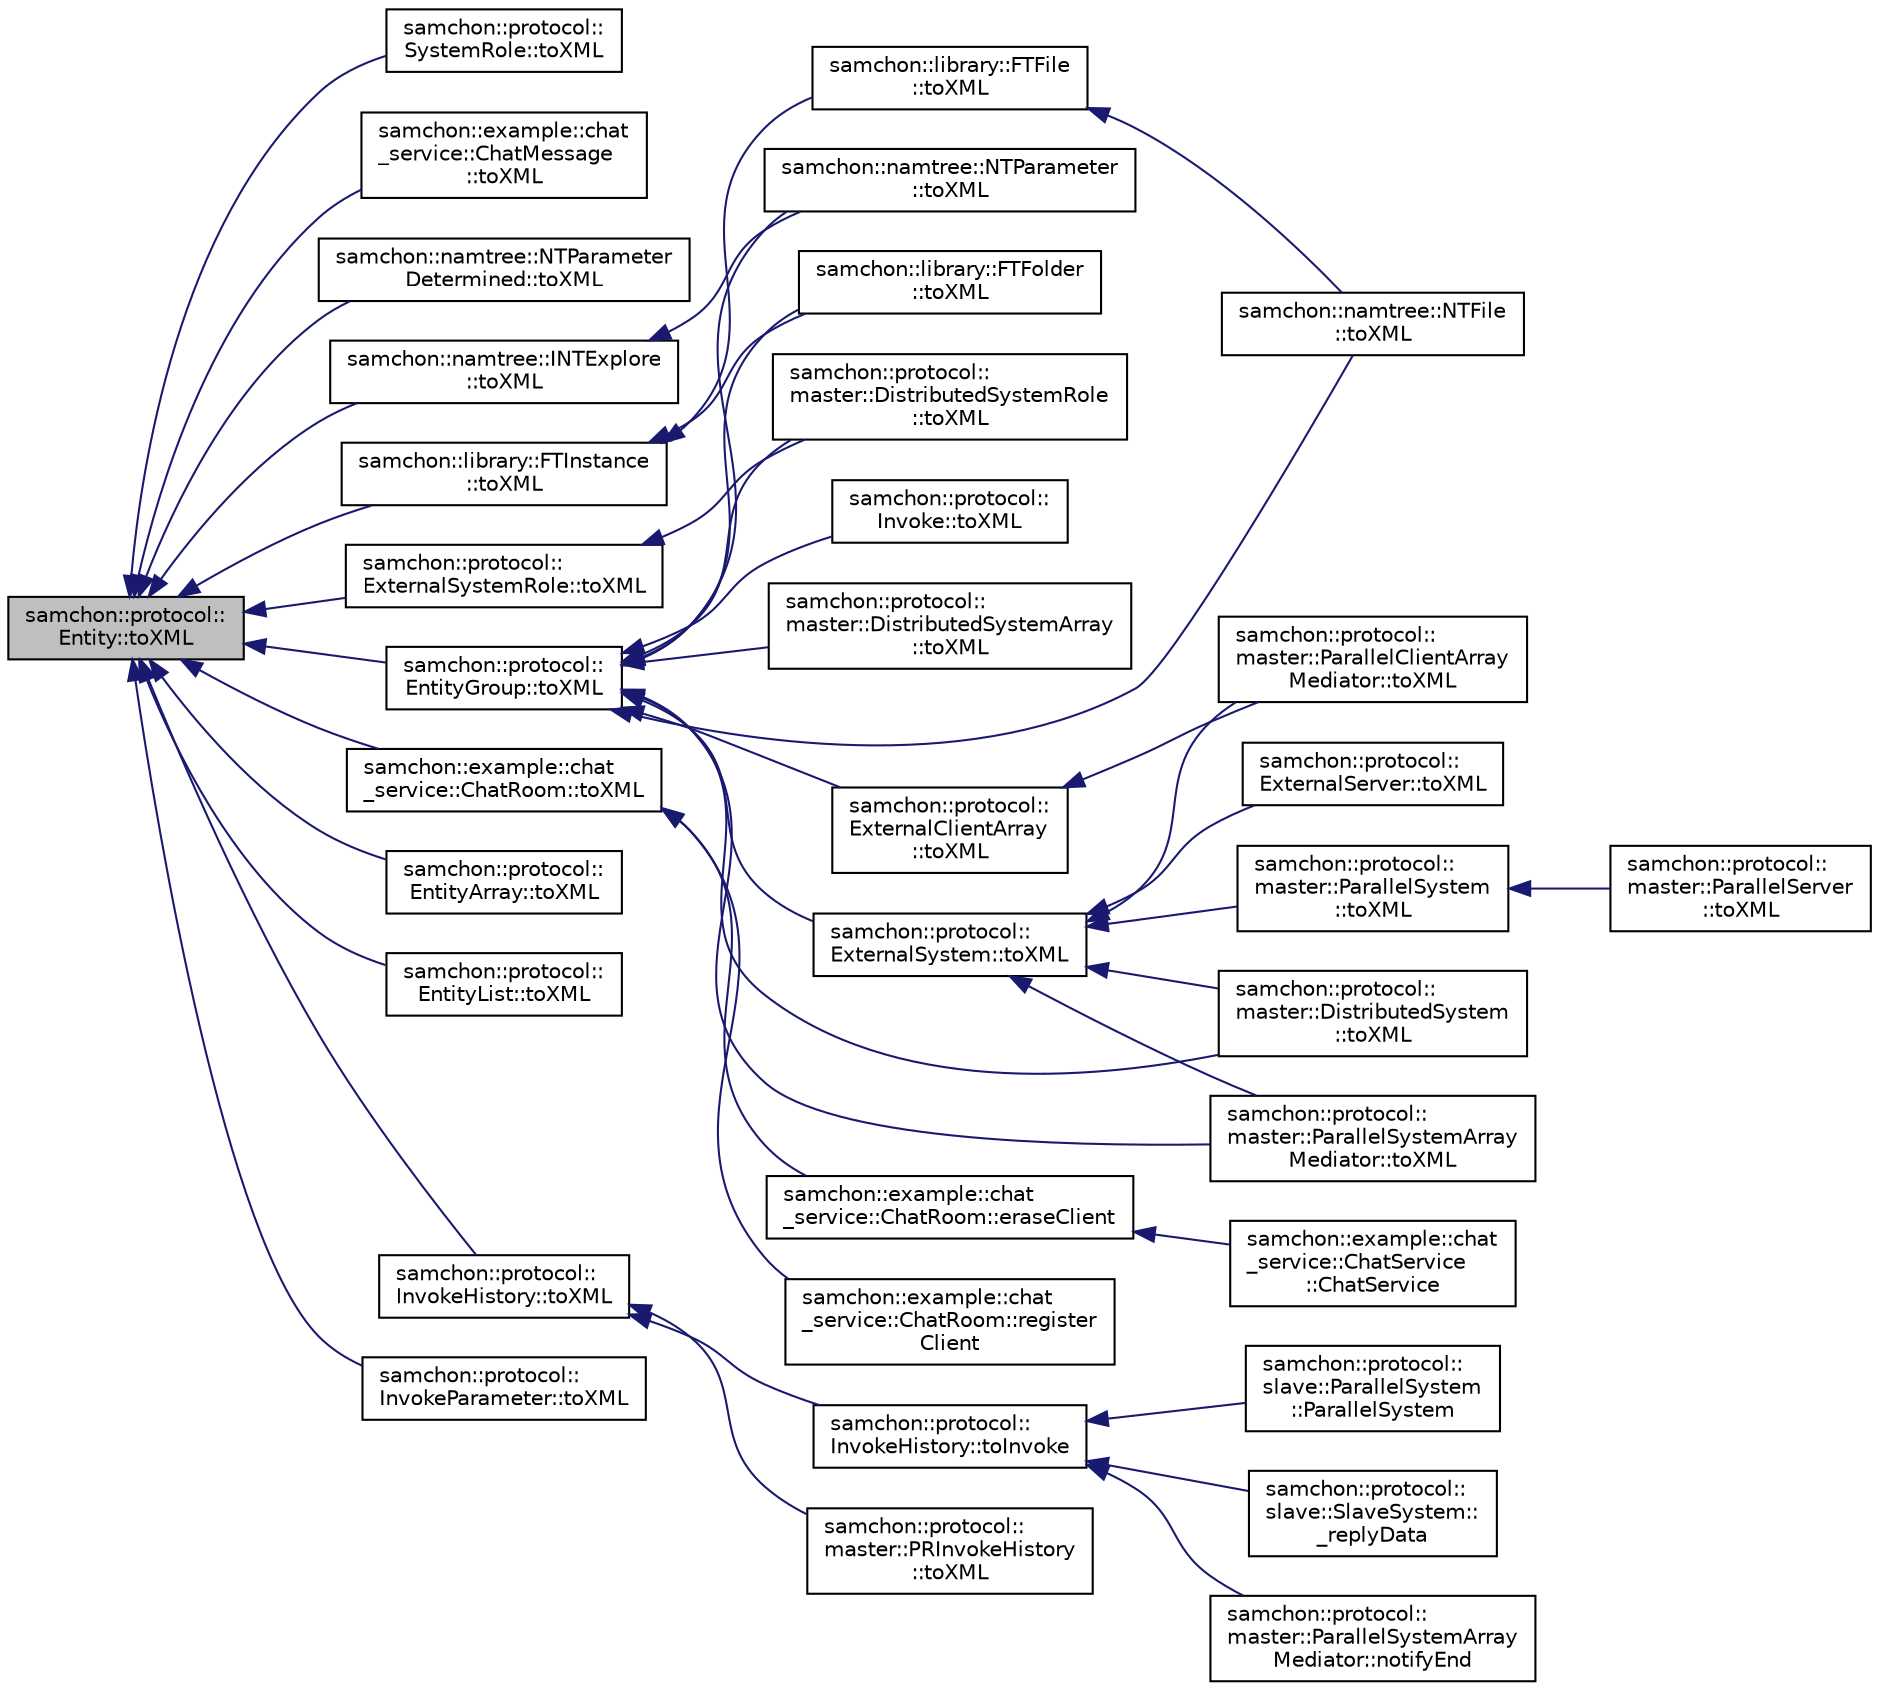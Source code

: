 digraph "samchon::protocol::Entity::toXML"
{
  edge [fontname="Helvetica",fontsize="10",labelfontname="Helvetica",labelfontsize="10"];
  node [fontname="Helvetica",fontsize="10",shape=record];
  rankdir="LR";
  Node1 [label="samchon::protocol::\lEntity::toXML",height=0.2,width=0.4,color="black", fillcolor="grey75", style="filled", fontcolor="black"];
  Node1 -> Node2 [dir="back",color="midnightblue",fontsize="10",style="solid",fontname="Helvetica"];
  Node2 [label="samchon::protocol::\lSystemRole::toXML",height=0.2,width=0.4,color="black", fillcolor="white", style="filled",URL="$d5/de8/classsamchon_1_1protocol_1_1SystemRole.html#a973f5017e97734b3b2655a799cd5ba26",tooltip="Get an XML object represents the Entity. "];
  Node1 -> Node3 [dir="back",color="midnightblue",fontsize="10",style="solid",fontname="Helvetica"];
  Node3 [label="samchon::example::chat\l_service::ChatMessage\l::toXML",height=0.2,width=0.4,color="black", fillcolor="white", style="filled",URL="$df/d7b/classsamchon_1_1example_1_1chat__service_1_1ChatMessage.html#ab7d4d6a8ac1fe664779d4a7ada1ba54f",tooltip="Get an XML object represents the Entity. "];
  Node1 -> Node4 [dir="back",color="midnightblue",fontsize="10",style="solid",fontname="Helvetica"];
  Node4 [label="samchon::namtree::NTParameter\lDetermined::toXML",height=0.2,width=0.4,color="black", fillcolor="white", style="filled",URL="$d4/dff/classsamchon_1_1namtree_1_1NTParameterDetermined.html#a7063516fbae418e0292484605a1e5cb7",tooltip="Get an XML object represents the Entity. "];
  Node1 -> Node5 [dir="back",color="midnightblue",fontsize="10",style="solid",fontname="Helvetica"];
  Node5 [label="samchon::namtree::INTExplore\l::toXML",height=0.2,width=0.4,color="black", fillcolor="white", style="filled",URL="$d5/d98/classsamchon_1_1namtree_1_1INTExplore.html#a492bb42409583cecd3a9915505f70fc5",tooltip="Get an XML object represents the Entity. "];
  Node5 -> Node6 [dir="back",color="midnightblue",fontsize="10",style="solid",fontname="Helvetica"];
  Node6 [label="samchon::namtree::NTParameter\l::toXML",height=0.2,width=0.4,color="black", fillcolor="white", style="filled",URL="$db/d29/classsamchon_1_1namtree_1_1NTParameter.html#a8bf1a6962f9eb92485b83b6d414e8671",tooltip="Get an XML object represents the Entity. "];
  Node1 -> Node7 [dir="back",color="midnightblue",fontsize="10",style="solid",fontname="Helvetica"];
  Node7 [label="samchon::library::FTInstance\l::toXML",height=0.2,width=0.4,color="black", fillcolor="white", style="filled",URL="$d7/d0a/classsamchon_1_1library_1_1FTInstance.html#aed14b0a180aa13f4abb0948ad17372eb",tooltip="Get an XML object represents the Entity. "];
  Node7 -> Node8 [dir="back",color="midnightblue",fontsize="10",style="solid",fontname="Helvetica"];
  Node8 [label="samchon::library::FTFile\l::toXML",height=0.2,width=0.4,color="black", fillcolor="white", style="filled",URL="$d2/d27/classsamchon_1_1library_1_1FTFile.html#a14088a20e8ee4775e5f02f0fc536ad61",tooltip="Get an XML object represents the Entity. "];
  Node8 -> Node9 [dir="back",color="midnightblue",fontsize="10",style="solid",fontname="Helvetica"];
  Node9 [label="samchon::namtree::NTFile\l::toXML",height=0.2,width=0.4,color="black", fillcolor="white", style="filled",URL="$d2/da2/classsamchon_1_1namtree_1_1NTFile.html#afbde5d2ccb95701423a937d26e3d865a",tooltip="Get an XML object represents the Entity. "];
  Node7 -> Node10 [dir="back",color="midnightblue",fontsize="10",style="solid",fontname="Helvetica"];
  Node10 [label="samchon::library::FTFolder\l::toXML",height=0.2,width=0.4,color="black", fillcolor="white", style="filled",URL="$d2/db1/classsamchon_1_1library_1_1FTFolder.html#ac201f16ab2ea8715ce6d53cb2e8a14b8",tooltip="Get an XML object represents the Entity. "];
  Node1 -> Node11 [dir="back",color="midnightblue",fontsize="10",style="solid",fontname="Helvetica"];
  Node11 [label="samchon::example::chat\l_service::ChatRoom::toXML",height=0.2,width=0.4,color="black", fillcolor="white", style="filled",URL="$d7/d41/classsamchon_1_1example_1_1chat__service_1_1ChatRoom.html#a9696ef4e9ea5022fb04d16e35c0fd63a",tooltip="Get an XML object represents the Entity. "];
  Node11 -> Node12 [dir="back",color="midnightblue",fontsize="10",style="solid",fontname="Helvetica"];
  Node12 [label="samchon::example::chat\l_service::ChatRoom::eraseClient",height=0.2,width=0.4,color="black", fillcolor="white", style="filled",URL="$d7/d41/classsamchon_1_1example_1_1chat__service_1_1ChatRoom.html#a32d8071c94df4eba9befbbd65c08349a",tooltip="Erase a participant client. "];
  Node12 -> Node13 [dir="back",color="midnightblue",fontsize="10",style="solid",fontname="Helvetica"];
  Node13 [label="samchon::example::chat\l_service::ChatService\l::ChatService",height=0.2,width=0.4,color="black", fillcolor="white", style="filled",URL="$df/de2/classsamchon_1_1example_1_1chat__service_1_1ChatService.html#aee7eb7e6c652ee58198203f43391083b",tooltip="Construct from a client. "];
  Node11 -> Node14 [dir="back",color="midnightblue",fontsize="10",style="solid",fontname="Helvetica"];
  Node14 [label="samchon::example::chat\l_service::ChatRoom::register\lClient",height=0.2,width=0.4,color="black", fillcolor="white", style="filled",URL="$d7/d41/classsamchon_1_1example_1_1chat__service_1_1ChatRoom.html#a829e10918ec29dc094346a1a542dc14c",tooltip="Register a participant client. "];
  Node1 -> Node15 [dir="back",color="midnightblue",fontsize="10",style="solid",fontname="Helvetica"];
  Node15 [label="samchon::protocol::\lEntityArray::toXML",height=0.2,width=0.4,color="black", fillcolor="white", style="filled",URL="$dc/d8d/classsamchon_1_1protocol_1_1EntityArray.html#ac1eb753e85f9b925a6dc5eae82ba93ed",tooltip="Get an XML object represents the EntityArray. "];
  Node1 -> Node16 [dir="back",color="midnightblue",fontsize="10",style="solid",fontname="Helvetica"];
  Node16 [label="samchon::protocol::\lEntityList::toXML",height=0.2,width=0.4,color="black", fillcolor="white", style="filled",URL="$d6/d5a/classsamchon_1_1protocol_1_1EntityList.html#a24cb6805565abcd6241d279366bbefb9",tooltip="Get an XML object represents the EntityList. "];
  Node1 -> Node17 [dir="back",color="midnightblue",fontsize="10",style="solid",fontname="Helvetica"];
  Node17 [label="samchon::protocol::\lExternalSystemRole::toXML",height=0.2,width=0.4,color="black", fillcolor="white", style="filled",URL="$d4/db7/classsamchon_1_1protocol_1_1ExternalSystemRole.html#a7708b96d6268818e36d1ea0fed321520",tooltip="Get an XML object represents the Entity. "];
  Node17 -> Node18 [dir="back",color="midnightblue",fontsize="10",style="solid",fontname="Helvetica"];
  Node18 [label="samchon::protocol::\lmaster::DistributedSystemRole\l::toXML",height=0.2,width=0.4,color="black", fillcolor="white", style="filled",URL="$d1/d16/classsamchon_1_1protocol_1_1master_1_1DistributedSystemRole.html#ad9cc5c37f994af9619ac49e5a3223ba8",tooltip="Get an XML object represents the Entity. "];
  Node1 -> Node19 [dir="back",color="midnightblue",fontsize="10",style="solid",fontname="Helvetica"];
  Node19 [label="samchon::protocol::\lInvokeHistory::toXML",height=0.2,width=0.4,color="black", fillcolor="white", style="filled",URL="$da/d47/classsamchon_1_1protocol_1_1InvokeHistory.html#a62b5a96044bc454e24385b1e5e3dd2f9",tooltip="Get an XML object represents the Entity. "];
  Node19 -> Node20 [dir="back",color="midnightblue",fontsize="10",style="solid",fontname="Helvetica"];
  Node20 [label="samchon::protocol::\lInvokeHistory::toInvoke",height=0.2,width=0.4,color="black", fillcolor="white", style="filled",URL="$da/d47/classsamchon_1_1protocol_1_1InvokeHistory.html#ace08257a83baefb2340c6466c8382a87",tooltip="Get an Invoke message. "];
  Node20 -> Node21 [dir="back",color="midnightblue",fontsize="10",style="solid",fontname="Helvetica"];
  Node21 [label="samchon::protocol::\lmaster::ParallelSystemArray\lMediator::notifyEnd",height=0.2,width=0.4,color="black", fillcolor="white", style="filled",URL="$d3/d18/classsamchon_1_1protocol_1_1master_1_1ParallelSystemArrayMediator.html#a077b8eed3acfb0bcbd6ea71d824d788a",tooltip="Notify end of a master history. "];
  Node20 -> Node22 [dir="back",color="midnightblue",fontsize="10",style="solid",fontname="Helvetica"];
  Node22 [label="samchon::protocol::\lslave::ParallelSystem\l::ParallelSystem",height=0.2,width=0.4,color="black", fillcolor="white", style="filled",URL="$db/d10/classsamchon_1_1protocol_1_1slave_1_1ParallelSystem.html#a4487141cf92fe0ea81feb93bf4c82ff0",tooltip="Default Constructor. "];
  Node20 -> Node23 [dir="back",color="midnightblue",fontsize="10",style="solid",fontname="Helvetica"];
  Node23 [label="samchon::protocol::\lslave::SlaveSystem::\l_replyData",height=0.2,width=0.4,color="black", fillcolor="white", style="filled",URL="$d1/d4a/classsamchon_1_1protocol_1_1slave_1_1SlaveSystem.html#a6b97fafd0aa6e09fbe44b1a7b1c64484",tooltip="Pre-processor for reporting elapsed time. "];
  Node19 -> Node24 [dir="back",color="midnightblue",fontsize="10",style="solid",fontname="Helvetica"];
  Node24 [label="samchon::protocol::\lmaster::PRInvokeHistory\l::toXML",height=0.2,width=0.4,color="black", fillcolor="white", style="filled",URL="$d9/dae/classsamchon_1_1protocol_1_1master_1_1PRInvokeHistory.html#ace6f222c75767b3f53efcd1f173f1ac0",tooltip="Get an XML object represents the Entity. "];
  Node1 -> Node25 [dir="back",color="midnightblue",fontsize="10",style="solid",fontname="Helvetica"];
  Node25 [label="samchon::protocol::\lEntityGroup::toXML",height=0.2,width=0.4,color="black", fillcolor="white", style="filled",URL="$d4/deb/classsamchon_1_1protocol_1_1EntityGroup.html#ad97994c60480c70a72082760ca6868a6",tooltip="Get an XML object represents the EntityGroup. "];
  Node25 -> Node10 [dir="back",color="midnightblue",fontsize="10",style="solid",fontname="Helvetica"];
  Node25 -> Node9 [dir="back",color="midnightblue",fontsize="10",style="solid",fontname="Helvetica"];
  Node25 -> Node6 [dir="back",color="midnightblue",fontsize="10",style="solid",fontname="Helvetica"];
  Node25 -> Node26 [dir="back",color="midnightblue",fontsize="10",style="solid",fontname="Helvetica"];
  Node26 [label="samchon::protocol::\lExternalClientArray\l::toXML",height=0.2,width=0.4,color="black", fillcolor="white", style="filled",URL="$d8/d47/classsamchon_1_1protocol_1_1ExternalClientArray.html#a6d88201e6331bd7f4a05fdeff1e4ff8a",tooltip="Get an XML object represents the EntityGroup. "];
  Node26 -> Node27 [dir="back",color="midnightblue",fontsize="10",style="solid",fontname="Helvetica"];
  Node27 [label="samchon::protocol::\lmaster::ParallelClientArray\lMediator::toXML",height=0.2,width=0.4,color="black", fillcolor="white", style="filled",URL="$d4/d53/classsamchon_1_1protocol_1_1master_1_1ParallelClientArrayMediator.html#aba8100920e4a1fe3a4959f7587a9e648",tooltip="Get an XML object represents the EntityGroup. "];
  Node25 -> Node28 [dir="back",color="midnightblue",fontsize="10",style="solid",fontname="Helvetica"];
  Node28 [label="samchon::protocol::\lExternalSystem::toXML",height=0.2,width=0.4,color="black", fillcolor="white", style="filled",URL="$df/d42/classsamchon_1_1protocol_1_1ExternalSystem.html#a44a0d48f00a26ea1bbe00936c6ea3c34",tooltip="Get an XML object represents the EntityGroup. "];
  Node28 -> Node29 [dir="back",color="midnightblue",fontsize="10",style="solid",fontname="Helvetica"];
  Node29 [label="samchon::protocol::\lExternalServer::toXML",height=0.2,width=0.4,color="black", fillcolor="white", style="filled",URL="$df/d4a/classsamchon_1_1protocol_1_1ExternalServer.html#a505a1d39ba21af65c06ffd8f351e5fe7",tooltip="Get an XML object represents the EntityGroup. "];
  Node28 -> Node30 [dir="back",color="midnightblue",fontsize="10",style="solid",fontname="Helvetica"];
  Node30 [label="samchon::protocol::\lmaster::DistributedSystem\l::toXML",height=0.2,width=0.4,color="black", fillcolor="white", style="filled",URL="$db/d2d/classsamchon_1_1protocol_1_1master_1_1DistributedSystem.html#ab55701180d96b33cd2a0eebeb0b2b050",tooltip="Get an XML object represents the EntityGroup. "];
  Node28 -> Node27 [dir="back",color="midnightblue",fontsize="10",style="solid",fontname="Helvetica"];
  Node28 -> Node31 [dir="back",color="midnightblue",fontsize="10",style="solid",fontname="Helvetica"];
  Node31 [label="samchon::protocol::\lmaster::ParallelSystem\l::toXML",height=0.2,width=0.4,color="black", fillcolor="white", style="filled",URL="$d9/d6b/classsamchon_1_1protocol_1_1master_1_1ParallelSystem.html#a6666927b280b7b3a55f394ce2bc845fb",tooltip="Get an XML object represents the EntityGroup. "];
  Node31 -> Node32 [dir="back",color="midnightblue",fontsize="10",style="solid",fontname="Helvetica"];
  Node32 [label="samchon::protocol::\lmaster::ParallelServer\l::toXML",height=0.2,width=0.4,color="black", fillcolor="white", style="filled",URL="$d1/da1/classsamchon_1_1protocol_1_1master_1_1ParallelServer.html#a65fc91acb6029cd484e7e60837434b21",tooltip="Get an XML object represents the EntityGroup. "];
  Node28 -> Node33 [dir="back",color="midnightblue",fontsize="10",style="solid",fontname="Helvetica"];
  Node33 [label="samchon::protocol::\lmaster::ParallelSystemArray\lMediator::toXML",height=0.2,width=0.4,color="black", fillcolor="white", style="filled",URL="$d3/d18/classsamchon_1_1protocol_1_1master_1_1ParallelSystemArrayMediator.html#ad20c5c37d8b08413dfdfcbe0f9c4329d",tooltip="Get an XML object represents the EntityGroup. "];
  Node25 -> Node34 [dir="back",color="midnightblue",fontsize="10",style="solid",fontname="Helvetica"];
  Node34 [label="samchon::protocol::\lInvoke::toXML",height=0.2,width=0.4,color="black", fillcolor="white", style="filled",URL="$d8/d82/classsamchon_1_1protocol_1_1Invoke.html#a49e805c44b843b098359a7fe0ae1a1ac",tooltip="Get an XML object represents the EntityGroup. "];
  Node25 -> Node30 [dir="back",color="midnightblue",fontsize="10",style="solid",fontname="Helvetica"];
  Node25 -> Node35 [dir="back",color="midnightblue",fontsize="10",style="solid",fontname="Helvetica"];
  Node35 [label="samchon::protocol::\lmaster::DistributedSystemArray\l::toXML",height=0.2,width=0.4,color="black", fillcolor="white", style="filled",URL="$d3/d88/classsamchon_1_1protocol_1_1master_1_1DistributedSystemArray.html#a70f6678d5e4e2e762e9ee6799b29db65",tooltip="Get an XML object represents the EntityGroup. "];
  Node25 -> Node18 [dir="back",color="midnightblue",fontsize="10",style="solid",fontname="Helvetica"];
  Node25 -> Node33 [dir="back",color="midnightblue",fontsize="10",style="solid",fontname="Helvetica"];
  Node1 -> Node36 [dir="back",color="midnightblue",fontsize="10",style="solid",fontname="Helvetica"];
  Node36 [label="samchon::protocol::\lInvokeParameter::toXML",height=0.2,width=0.4,color="black", fillcolor="white", style="filled",URL="$d0/d1a/classsamchon_1_1protocol_1_1InvokeParameter.html#aed22448f5259fae1423f6a0fd6b3366e",tooltip="Get an XML object represents the Entity. "];
}
